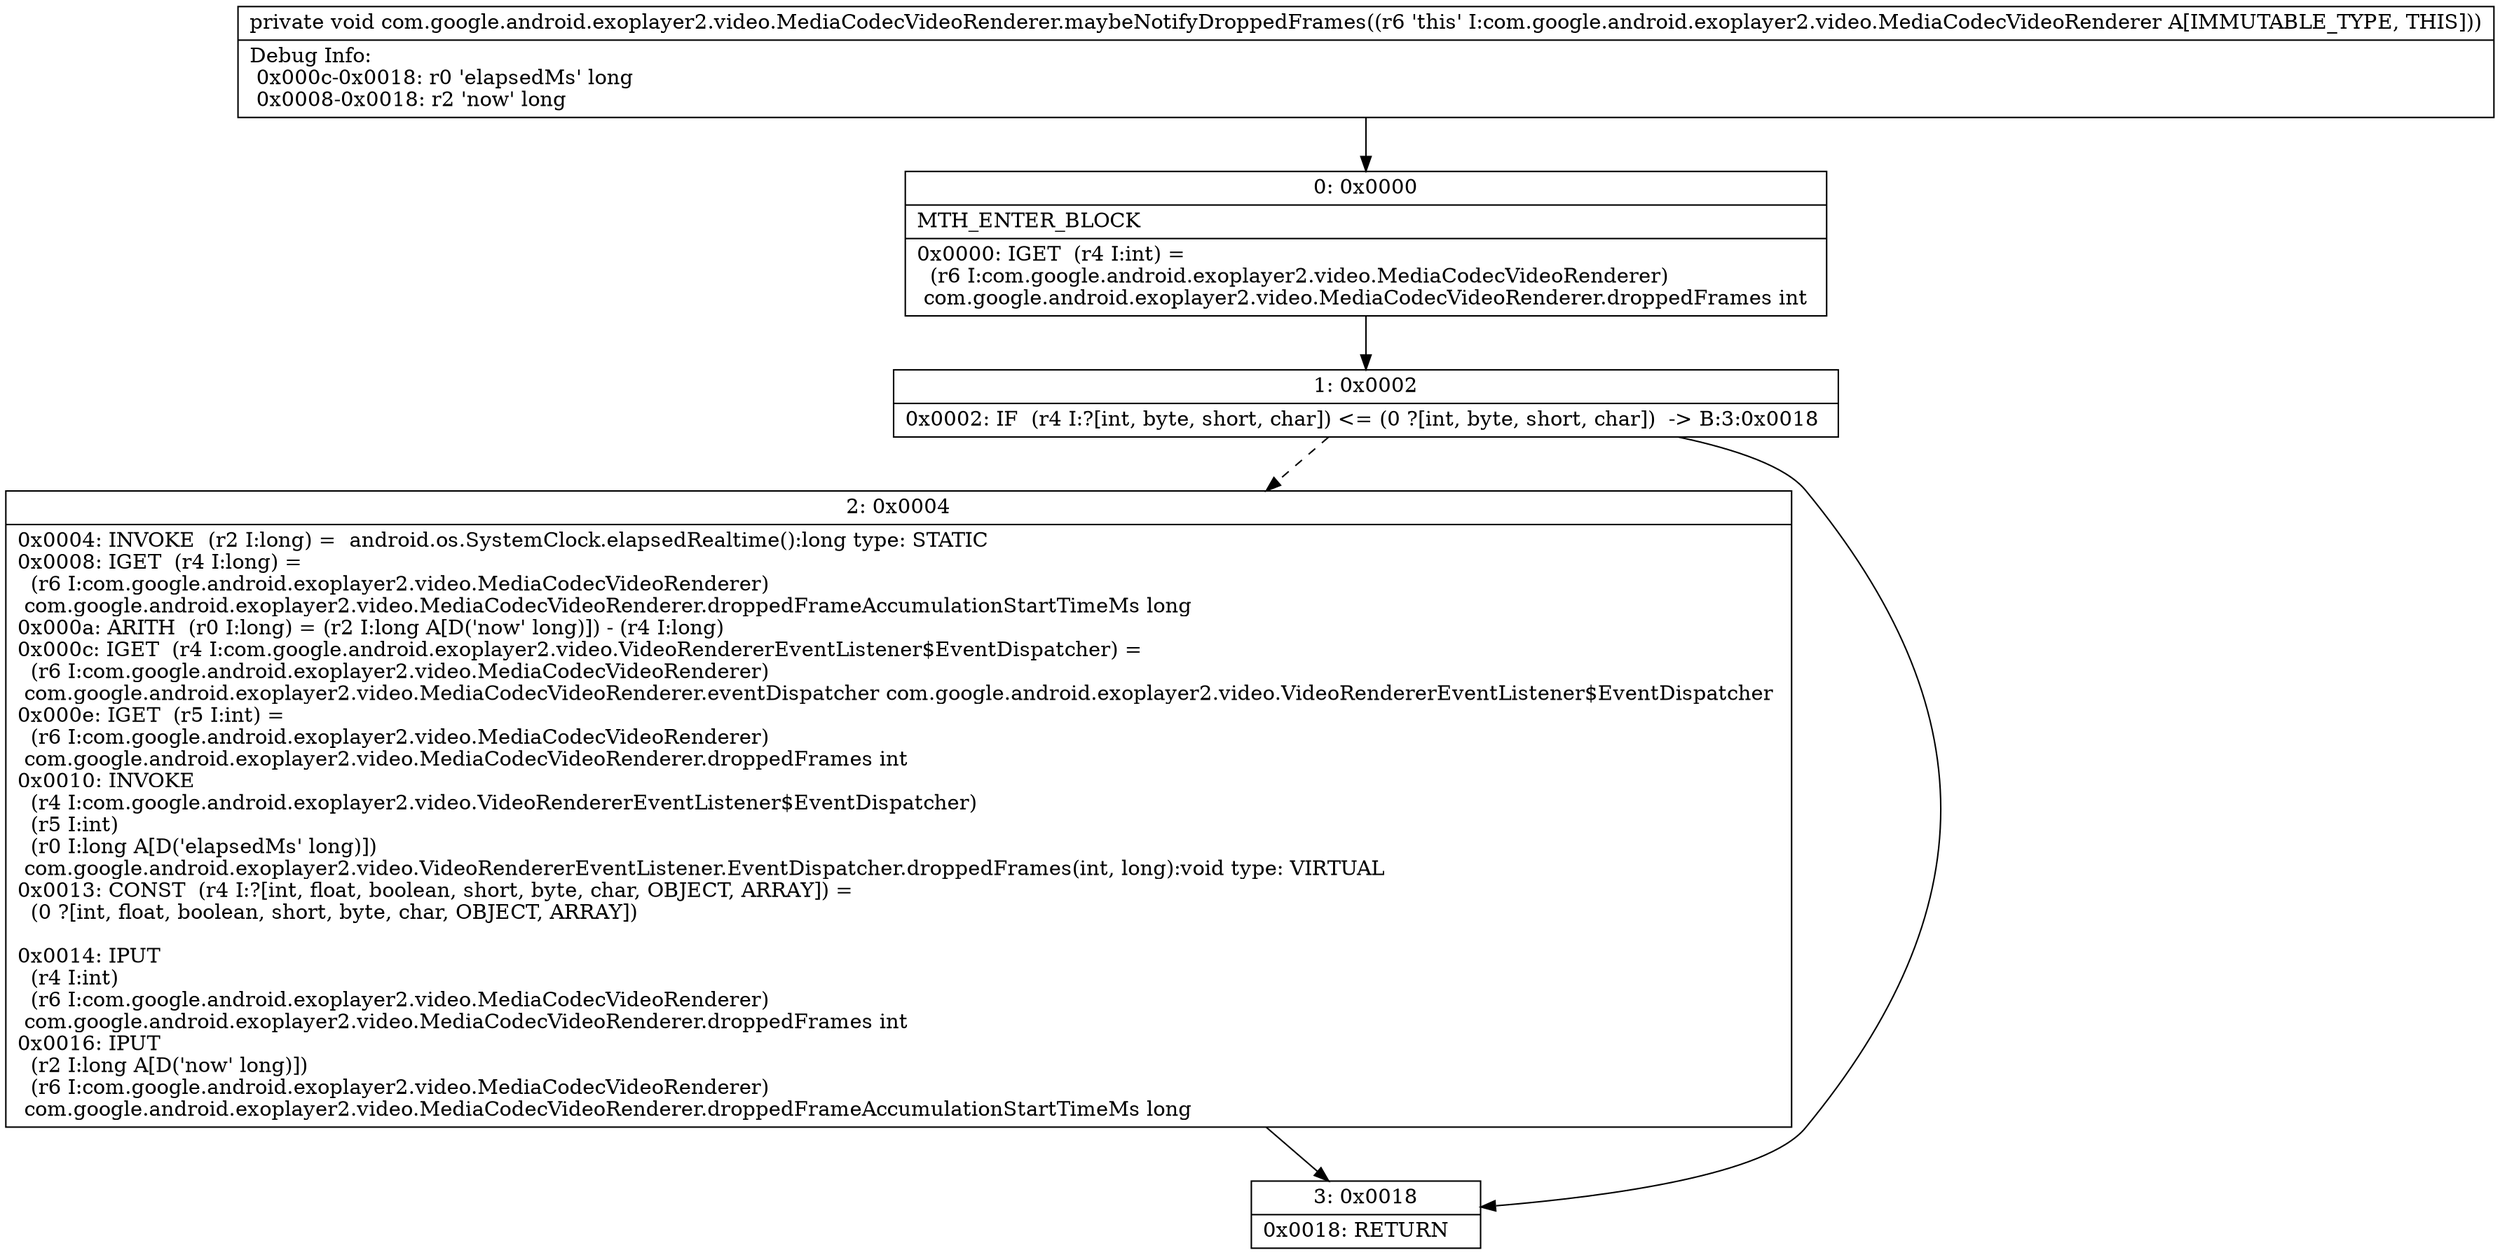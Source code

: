 digraph "CFG forcom.google.android.exoplayer2.video.MediaCodecVideoRenderer.maybeNotifyDroppedFrames()V" {
Node_0 [shape=record,label="{0\:\ 0x0000|MTH_ENTER_BLOCK\l|0x0000: IGET  (r4 I:int) = \l  (r6 I:com.google.android.exoplayer2.video.MediaCodecVideoRenderer)\l com.google.android.exoplayer2.video.MediaCodecVideoRenderer.droppedFrames int \l}"];
Node_1 [shape=record,label="{1\:\ 0x0002|0x0002: IF  (r4 I:?[int, byte, short, char]) \<= (0 ?[int, byte, short, char])  \-\> B:3:0x0018 \l}"];
Node_2 [shape=record,label="{2\:\ 0x0004|0x0004: INVOKE  (r2 I:long) =  android.os.SystemClock.elapsedRealtime():long type: STATIC \l0x0008: IGET  (r4 I:long) = \l  (r6 I:com.google.android.exoplayer2.video.MediaCodecVideoRenderer)\l com.google.android.exoplayer2.video.MediaCodecVideoRenderer.droppedFrameAccumulationStartTimeMs long \l0x000a: ARITH  (r0 I:long) = (r2 I:long A[D('now' long)]) \- (r4 I:long) \l0x000c: IGET  (r4 I:com.google.android.exoplayer2.video.VideoRendererEventListener$EventDispatcher) = \l  (r6 I:com.google.android.exoplayer2.video.MediaCodecVideoRenderer)\l com.google.android.exoplayer2.video.MediaCodecVideoRenderer.eventDispatcher com.google.android.exoplayer2.video.VideoRendererEventListener$EventDispatcher \l0x000e: IGET  (r5 I:int) = \l  (r6 I:com.google.android.exoplayer2.video.MediaCodecVideoRenderer)\l com.google.android.exoplayer2.video.MediaCodecVideoRenderer.droppedFrames int \l0x0010: INVOKE  \l  (r4 I:com.google.android.exoplayer2.video.VideoRendererEventListener$EventDispatcher)\l  (r5 I:int)\l  (r0 I:long A[D('elapsedMs' long)])\l com.google.android.exoplayer2.video.VideoRendererEventListener.EventDispatcher.droppedFrames(int, long):void type: VIRTUAL \l0x0013: CONST  (r4 I:?[int, float, boolean, short, byte, char, OBJECT, ARRAY]) = \l  (0 ?[int, float, boolean, short, byte, char, OBJECT, ARRAY])\l \l0x0014: IPUT  \l  (r4 I:int)\l  (r6 I:com.google.android.exoplayer2.video.MediaCodecVideoRenderer)\l com.google.android.exoplayer2.video.MediaCodecVideoRenderer.droppedFrames int \l0x0016: IPUT  \l  (r2 I:long A[D('now' long)])\l  (r6 I:com.google.android.exoplayer2.video.MediaCodecVideoRenderer)\l com.google.android.exoplayer2.video.MediaCodecVideoRenderer.droppedFrameAccumulationStartTimeMs long \l}"];
Node_3 [shape=record,label="{3\:\ 0x0018|0x0018: RETURN   \l}"];
MethodNode[shape=record,label="{private void com.google.android.exoplayer2.video.MediaCodecVideoRenderer.maybeNotifyDroppedFrames((r6 'this' I:com.google.android.exoplayer2.video.MediaCodecVideoRenderer A[IMMUTABLE_TYPE, THIS]))  | Debug Info:\l  0x000c\-0x0018: r0 'elapsedMs' long\l  0x0008\-0x0018: r2 'now' long\l}"];
MethodNode -> Node_0;
Node_0 -> Node_1;
Node_1 -> Node_2[style=dashed];
Node_1 -> Node_3;
Node_2 -> Node_3;
}

